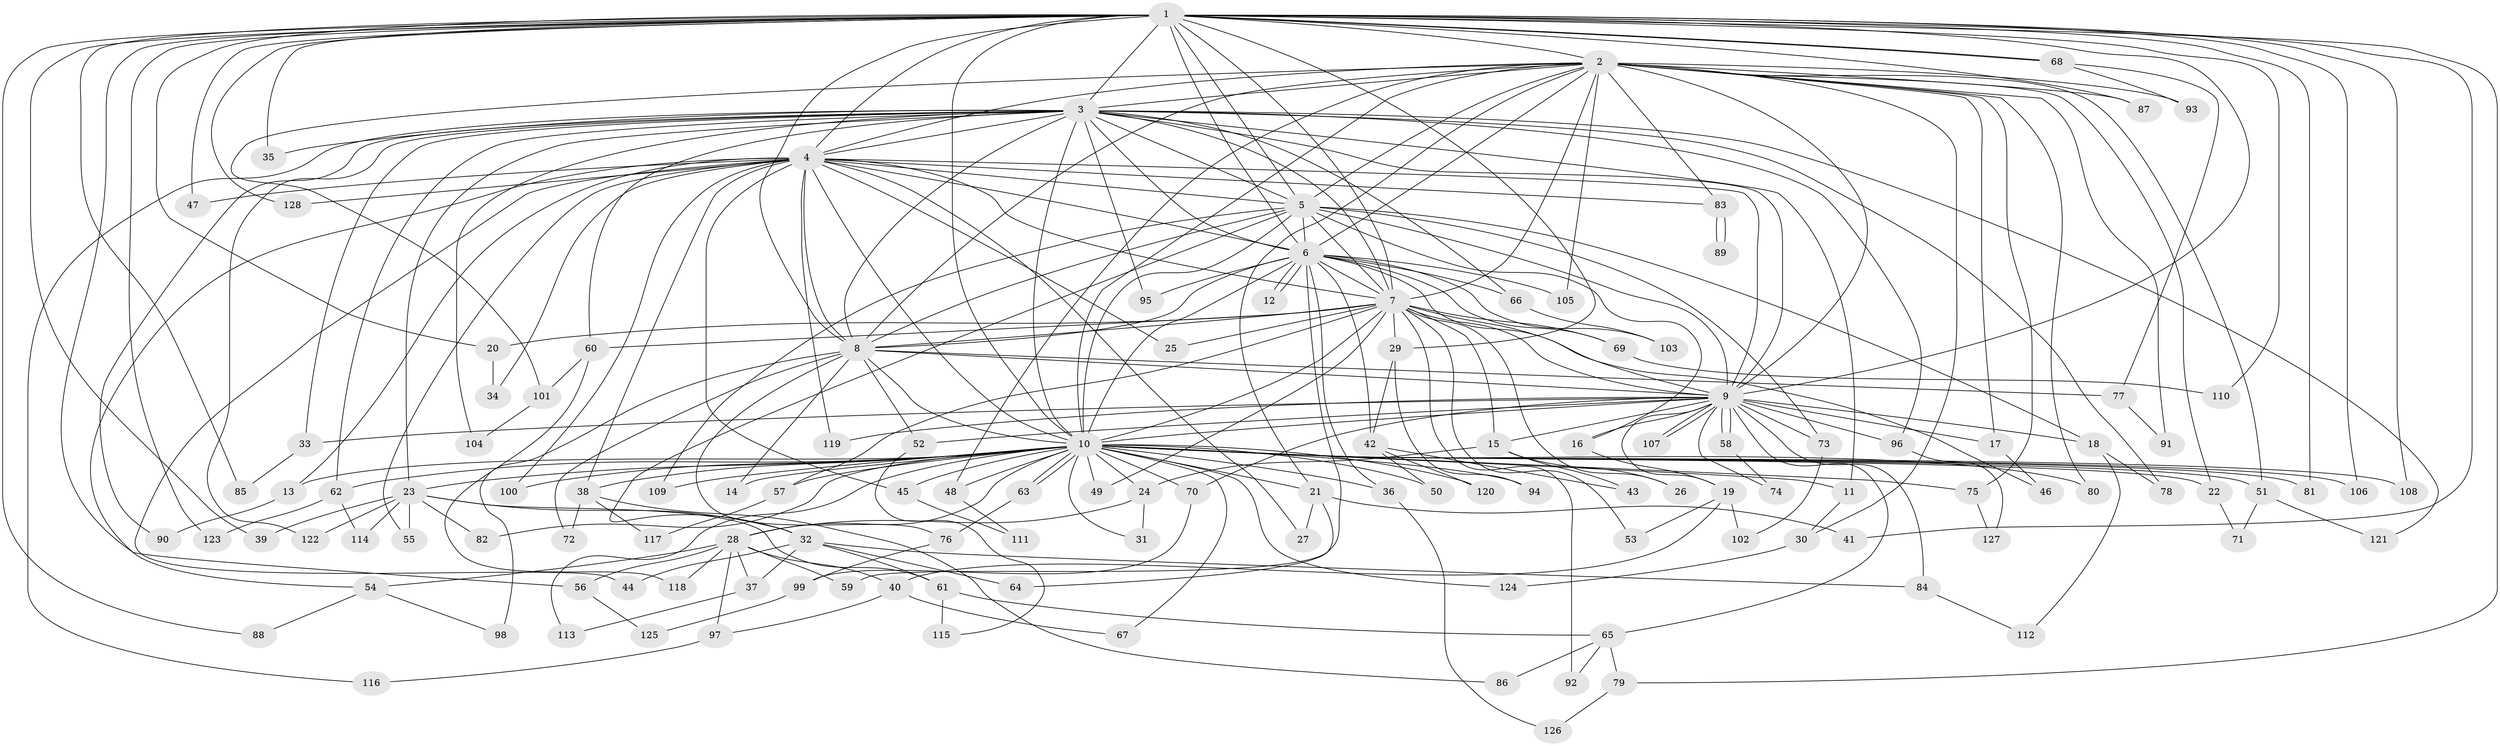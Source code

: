// coarse degree distribution, {26: 0.020833333333333332, 35: 0.010416666666666666, 18: 0.010416666666666666, 12: 0.010416666666666666, 17: 0.010416666666666666, 19: 0.010416666666666666, 14: 0.010416666666666666, 42: 0.010416666666666666, 3: 0.2708333333333333, 2: 0.4375, 4: 0.09375, 5: 0.052083333333333336, 8: 0.010416666666666666, 9: 0.010416666666666666, 7: 0.020833333333333332, 1: 0.010416666666666666}
// Generated by graph-tools (version 1.1) at 2025/41/03/06/25 10:41:34]
// undirected, 128 vertices, 281 edges
graph export_dot {
graph [start="1"]
  node [color=gray90,style=filled];
  1;
  2;
  3;
  4;
  5;
  6;
  7;
  8;
  9;
  10;
  11;
  12;
  13;
  14;
  15;
  16;
  17;
  18;
  19;
  20;
  21;
  22;
  23;
  24;
  25;
  26;
  27;
  28;
  29;
  30;
  31;
  32;
  33;
  34;
  35;
  36;
  37;
  38;
  39;
  40;
  41;
  42;
  43;
  44;
  45;
  46;
  47;
  48;
  49;
  50;
  51;
  52;
  53;
  54;
  55;
  56;
  57;
  58;
  59;
  60;
  61;
  62;
  63;
  64;
  65;
  66;
  67;
  68;
  69;
  70;
  71;
  72;
  73;
  74;
  75;
  76;
  77;
  78;
  79;
  80;
  81;
  82;
  83;
  84;
  85;
  86;
  87;
  88;
  89;
  90;
  91;
  92;
  93;
  94;
  95;
  96;
  97;
  98;
  99;
  100;
  101;
  102;
  103;
  104;
  105;
  106;
  107;
  108;
  109;
  110;
  111;
  112;
  113;
  114;
  115;
  116;
  117;
  118;
  119;
  120;
  121;
  122;
  123;
  124;
  125;
  126;
  127;
  128;
  1 -- 2;
  1 -- 3;
  1 -- 4;
  1 -- 5;
  1 -- 6;
  1 -- 7;
  1 -- 8;
  1 -- 9;
  1 -- 10;
  1 -- 20;
  1 -- 29;
  1 -- 35;
  1 -- 39;
  1 -- 41;
  1 -- 47;
  1 -- 56;
  1 -- 68;
  1 -- 68;
  1 -- 79;
  1 -- 81;
  1 -- 85;
  1 -- 87;
  1 -- 88;
  1 -- 106;
  1 -- 108;
  1 -- 110;
  1 -- 123;
  1 -- 128;
  2 -- 3;
  2 -- 4;
  2 -- 5;
  2 -- 6;
  2 -- 7;
  2 -- 8;
  2 -- 9;
  2 -- 10;
  2 -- 17;
  2 -- 21;
  2 -- 22;
  2 -- 30;
  2 -- 48;
  2 -- 51;
  2 -- 75;
  2 -- 80;
  2 -- 83;
  2 -- 87;
  2 -- 91;
  2 -- 93;
  2 -- 101;
  2 -- 105;
  3 -- 4;
  3 -- 5;
  3 -- 6;
  3 -- 7;
  3 -- 8;
  3 -- 9;
  3 -- 10;
  3 -- 11;
  3 -- 23;
  3 -- 33;
  3 -- 35;
  3 -- 60;
  3 -- 62;
  3 -- 66;
  3 -- 78;
  3 -- 90;
  3 -- 95;
  3 -- 96;
  3 -- 104;
  3 -- 116;
  3 -- 121;
  3 -- 122;
  4 -- 5;
  4 -- 6;
  4 -- 7;
  4 -- 8;
  4 -- 9;
  4 -- 10;
  4 -- 13;
  4 -- 25;
  4 -- 27;
  4 -- 34;
  4 -- 38;
  4 -- 44;
  4 -- 45;
  4 -- 47;
  4 -- 54;
  4 -- 55;
  4 -- 83;
  4 -- 100;
  4 -- 119;
  4 -- 128;
  5 -- 6;
  5 -- 7;
  5 -- 8;
  5 -- 9;
  5 -- 10;
  5 -- 16;
  5 -- 18;
  5 -- 32;
  5 -- 73;
  5 -- 109;
  6 -- 7;
  6 -- 8;
  6 -- 9;
  6 -- 10;
  6 -- 12;
  6 -- 12;
  6 -- 36;
  6 -- 42;
  6 -- 59;
  6 -- 66;
  6 -- 69;
  6 -- 95;
  6 -- 103;
  6 -- 105;
  7 -- 8;
  7 -- 9;
  7 -- 10;
  7 -- 15;
  7 -- 20;
  7 -- 25;
  7 -- 26;
  7 -- 29;
  7 -- 46;
  7 -- 49;
  7 -- 53;
  7 -- 57;
  7 -- 60;
  7 -- 69;
  7 -- 92;
  8 -- 9;
  8 -- 10;
  8 -- 14;
  8 -- 52;
  8 -- 72;
  8 -- 76;
  8 -- 77;
  8 -- 98;
  9 -- 10;
  9 -- 15;
  9 -- 16;
  9 -- 17;
  9 -- 18;
  9 -- 19;
  9 -- 33;
  9 -- 52;
  9 -- 58;
  9 -- 58;
  9 -- 65;
  9 -- 70;
  9 -- 73;
  9 -- 74;
  9 -- 84;
  9 -- 96;
  9 -- 107;
  9 -- 107;
  9 -- 119;
  10 -- 11;
  10 -- 13;
  10 -- 14;
  10 -- 21;
  10 -- 22;
  10 -- 23;
  10 -- 24;
  10 -- 28;
  10 -- 31;
  10 -- 36;
  10 -- 38;
  10 -- 45;
  10 -- 48;
  10 -- 49;
  10 -- 50;
  10 -- 51;
  10 -- 57;
  10 -- 62;
  10 -- 63;
  10 -- 63;
  10 -- 67;
  10 -- 70;
  10 -- 75;
  10 -- 80;
  10 -- 81;
  10 -- 82;
  10 -- 94;
  10 -- 100;
  10 -- 106;
  10 -- 108;
  10 -- 109;
  10 -- 113;
  10 -- 120;
  10 -- 124;
  11 -- 30;
  13 -- 90;
  15 -- 24;
  15 -- 26;
  15 -- 43;
  16 -- 19;
  17 -- 46;
  18 -- 78;
  18 -- 112;
  19 -- 40;
  19 -- 53;
  19 -- 102;
  20 -- 34;
  21 -- 27;
  21 -- 41;
  21 -- 64;
  22 -- 71;
  23 -- 32;
  23 -- 39;
  23 -- 55;
  23 -- 61;
  23 -- 82;
  23 -- 114;
  23 -- 122;
  24 -- 28;
  24 -- 31;
  28 -- 37;
  28 -- 40;
  28 -- 54;
  28 -- 56;
  28 -- 59;
  28 -- 97;
  28 -- 118;
  29 -- 42;
  29 -- 94;
  30 -- 124;
  32 -- 37;
  32 -- 44;
  32 -- 61;
  32 -- 64;
  32 -- 84;
  33 -- 85;
  36 -- 126;
  37 -- 113;
  38 -- 72;
  38 -- 86;
  38 -- 117;
  40 -- 67;
  40 -- 97;
  42 -- 43;
  42 -- 50;
  42 -- 120;
  45 -- 111;
  48 -- 111;
  51 -- 71;
  51 -- 121;
  52 -- 115;
  54 -- 88;
  54 -- 98;
  56 -- 125;
  57 -- 117;
  58 -- 74;
  60 -- 101;
  60 -- 118;
  61 -- 65;
  61 -- 115;
  62 -- 114;
  62 -- 123;
  63 -- 76;
  65 -- 79;
  65 -- 86;
  65 -- 92;
  66 -- 103;
  68 -- 77;
  68 -- 93;
  69 -- 110;
  70 -- 99;
  73 -- 102;
  75 -- 127;
  76 -- 99;
  77 -- 91;
  79 -- 126;
  83 -- 89;
  83 -- 89;
  84 -- 112;
  96 -- 127;
  97 -- 116;
  99 -- 125;
  101 -- 104;
}
